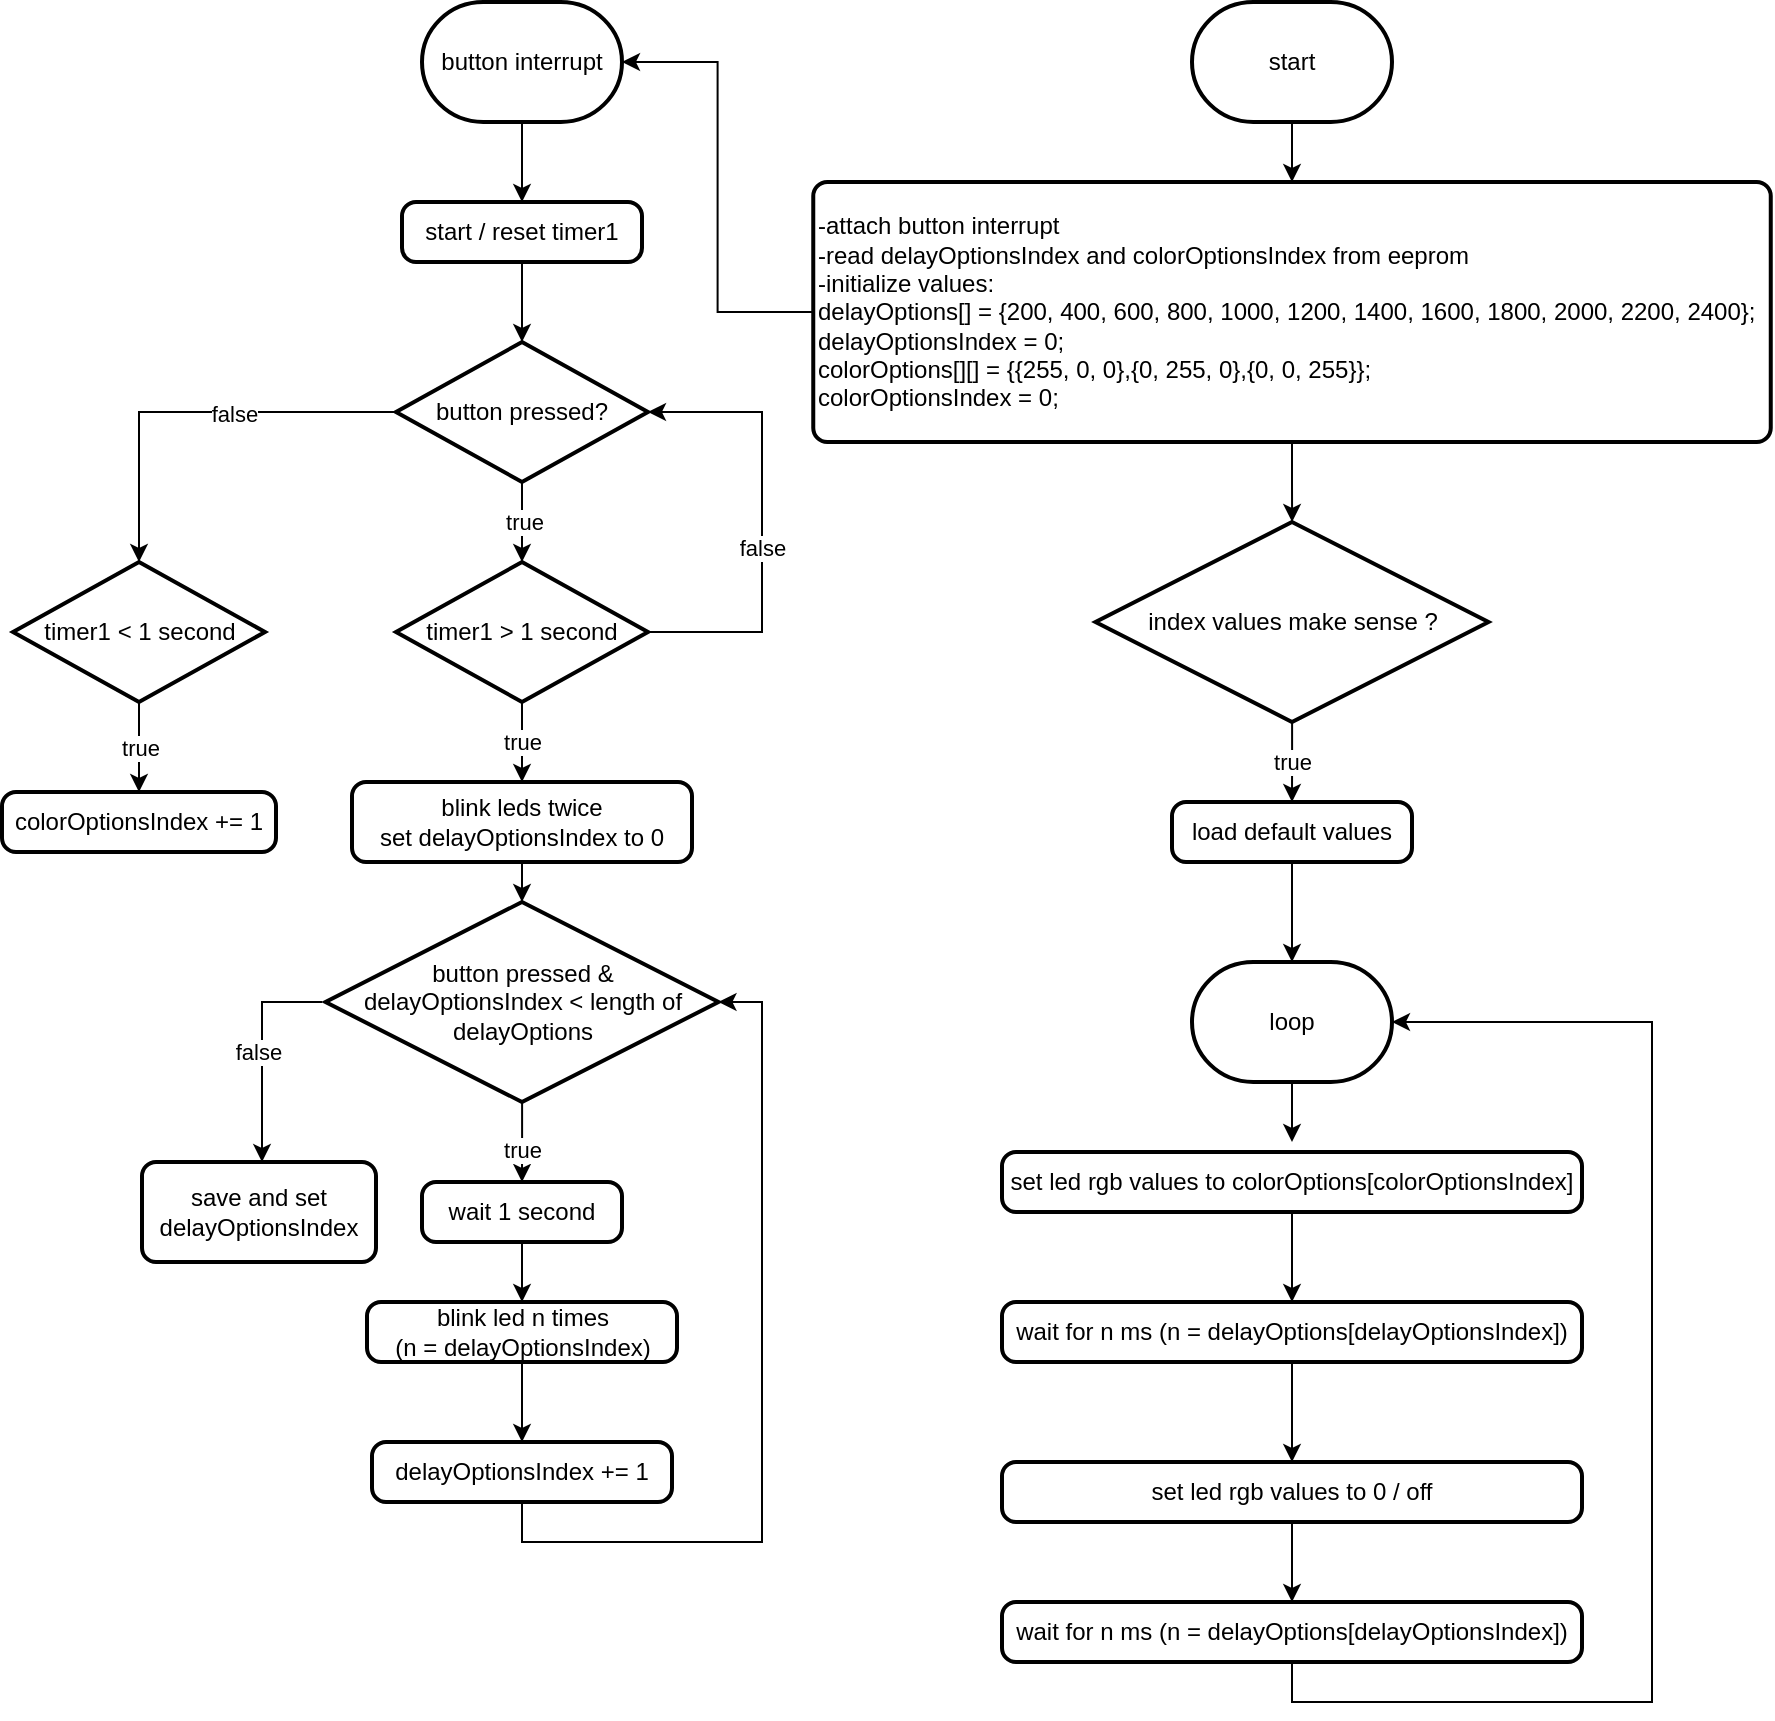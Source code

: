 <mxfile version="20.4.0" type="device"><diagram id="xVljhrKZe0vPY0tgn8xb" name="Seite-1"><mxGraphModel dx="377" dy="1134" grid="1" gridSize="10" guides="1" tooltips="1" connect="1" arrows="1" fold="1" page="1" pageScale="1" pageWidth="827" pageHeight="1169" math="0" shadow="0"><root><mxCell id="0"/><mxCell id="1" parent="0"/><mxCell id="otKKdgZ4SUhcyW-nIdsX-1" style="edgeStyle=orthogonalEdgeStyle;rounded=0;orthogonalLoop=1;jettySize=auto;html=1;entryX=0.5;entryY=0;entryDx=0;entryDy=0;" edge="1" parent="1" source="otKKdgZ4SUhcyW-nIdsX-2" target="otKKdgZ4SUhcyW-nIdsX-10"><mxGeometry relative="1" as="geometry"/></mxCell><mxCell id="otKKdgZ4SUhcyW-nIdsX-2" value="button interrupt" style="strokeWidth=2;html=1;shape=mxgraph.flowchart.terminator;whiteSpace=wrap;" vertex="1" parent="1"><mxGeometry x="2275" y="90" width="100" height="60" as="geometry"/></mxCell><mxCell id="otKKdgZ4SUhcyW-nIdsX-3" style="edgeStyle=orthogonalEdgeStyle;rounded=0;orthogonalLoop=1;jettySize=auto;html=1;entryX=0.5;entryY=0;entryDx=0;entryDy=0;entryPerimeter=0;" edge="1" parent="1" source="otKKdgZ4SUhcyW-nIdsX-6" target="otKKdgZ4SUhcyW-nIdsX-12"><mxGeometry relative="1" as="geometry"><Array as="points"><mxPoint x="2134" y="295"/></Array></mxGeometry></mxCell><mxCell id="otKKdgZ4SUhcyW-nIdsX-4" value="false" style="edgeLabel;html=1;align=center;verticalAlign=middle;resizable=0;points=[];" vertex="1" connectable="0" parent="otKKdgZ4SUhcyW-nIdsX-3"><mxGeometry x="-0.206" y="1" relative="1" as="geometry"><mxPoint as="offset"/></mxGeometry></mxCell><mxCell id="otKKdgZ4SUhcyW-nIdsX-5" value="true" style="edgeStyle=orthogonalEdgeStyle;rounded=0;orthogonalLoop=1;jettySize=auto;html=1;entryX=0.5;entryY=0;entryDx=0;entryDy=0;" edge="1" parent="1" source="otKKdgZ4SUhcyW-nIdsX-6"><mxGeometry relative="1" as="geometry"><mxPoint x="2325" y="370" as="targetPoint"/></mxGeometry></mxCell><mxCell id="otKKdgZ4SUhcyW-nIdsX-6" value="button pressed?" style="strokeWidth=2;html=1;shape=mxgraph.flowchart.decision;whiteSpace=wrap;" vertex="1" parent="1"><mxGeometry x="2262" y="260" width="126" height="70" as="geometry"/></mxCell><mxCell id="otKKdgZ4SUhcyW-nIdsX-7" style="edgeStyle=orthogonalEdgeStyle;rounded=0;orthogonalLoop=1;jettySize=auto;html=1;" edge="1" parent="1" source="otKKdgZ4SUhcyW-nIdsX-8" target="otKKdgZ4SUhcyW-nIdsX-20"><mxGeometry relative="1" as="geometry"/></mxCell><mxCell id="otKKdgZ4SUhcyW-nIdsX-8" value="blink leds twice&lt;br&gt;set delayOptionsIndex to 0" style="rounded=1;whiteSpace=wrap;html=1;absoluteArcSize=1;arcSize=14;strokeWidth=2;" vertex="1" parent="1"><mxGeometry x="2240" y="480" width="170" height="40" as="geometry"/></mxCell><mxCell id="otKKdgZ4SUhcyW-nIdsX-9" style="edgeStyle=orthogonalEdgeStyle;rounded=0;orthogonalLoop=1;jettySize=auto;html=1;entryX=0.5;entryY=0;entryDx=0;entryDy=0;entryPerimeter=0;" edge="1" parent="1" source="otKKdgZ4SUhcyW-nIdsX-10" target="otKKdgZ4SUhcyW-nIdsX-6"><mxGeometry relative="1" as="geometry"/></mxCell><mxCell id="otKKdgZ4SUhcyW-nIdsX-10" value="start / reset timer1" style="rounded=1;whiteSpace=wrap;html=1;absoluteArcSize=1;arcSize=14;strokeWidth=2;" vertex="1" parent="1"><mxGeometry x="2265" y="190" width="120" height="30" as="geometry"/></mxCell><mxCell id="otKKdgZ4SUhcyW-nIdsX-11" value="true" style="edgeStyle=orthogonalEdgeStyle;rounded=0;orthogonalLoop=1;jettySize=auto;html=1;" edge="1" parent="1" source="otKKdgZ4SUhcyW-nIdsX-12" target="otKKdgZ4SUhcyW-nIdsX-28"><mxGeometry relative="1" as="geometry"/></mxCell><mxCell id="otKKdgZ4SUhcyW-nIdsX-12" value="timer1 &amp;lt; 1 second" style="strokeWidth=2;html=1;shape=mxgraph.flowchart.decision;whiteSpace=wrap;" vertex="1" parent="1"><mxGeometry x="2070.5" y="370" width="126" height="70" as="geometry"/></mxCell><mxCell id="otKKdgZ4SUhcyW-nIdsX-13" value="true" style="edgeStyle=orthogonalEdgeStyle;rounded=0;orthogonalLoop=1;jettySize=auto;html=1;entryX=0.5;entryY=0;entryDx=0;entryDy=0;" edge="1" parent="1" source="otKKdgZ4SUhcyW-nIdsX-16" target="otKKdgZ4SUhcyW-nIdsX-8"><mxGeometry relative="1" as="geometry"/></mxCell><mxCell id="otKKdgZ4SUhcyW-nIdsX-14" style="edgeStyle=orthogonalEdgeStyle;rounded=0;orthogonalLoop=1;jettySize=auto;html=1;entryX=1;entryY=0.5;entryDx=0;entryDy=0;entryPerimeter=0;" edge="1" parent="1" source="otKKdgZ4SUhcyW-nIdsX-16" target="otKKdgZ4SUhcyW-nIdsX-6"><mxGeometry relative="1" as="geometry"><Array as="points"><mxPoint x="2445" y="405"/><mxPoint x="2445" y="295"/></Array></mxGeometry></mxCell><mxCell id="otKKdgZ4SUhcyW-nIdsX-15" value="false" style="edgeLabel;html=1;align=center;verticalAlign=middle;resizable=0;points=[];" vertex="1" connectable="0" parent="otKKdgZ4SUhcyW-nIdsX-14"><mxGeometry x="-0.116" relative="1" as="geometry"><mxPoint as="offset"/></mxGeometry></mxCell><mxCell id="otKKdgZ4SUhcyW-nIdsX-16" value="timer1 &amp;gt; 1 second" style="strokeWidth=2;html=1;shape=mxgraph.flowchart.decision;whiteSpace=wrap;" vertex="1" parent="1"><mxGeometry x="2262" y="370" width="126" height="70" as="geometry"/></mxCell><mxCell id="otKKdgZ4SUhcyW-nIdsX-17" value="true" style="edgeStyle=orthogonalEdgeStyle;rounded=0;orthogonalLoop=1;jettySize=auto;html=1;" edge="1" parent="1" source="otKKdgZ4SUhcyW-nIdsX-20" target="otKKdgZ4SUhcyW-nIdsX-22"><mxGeometry x="0.2" relative="1" as="geometry"><mxPoint as="offset"/></mxGeometry></mxCell><mxCell id="otKKdgZ4SUhcyW-nIdsX-18" style="edgeStyle=orthogonalEdgeStyle;rounded=0;orthogonalLoop=1;jettySize=auto;html=1;" edge="1" parent="1" target="otKKdgZ4SUhcyW-nIdsX-27"><mxGeometry relative="1" as="geometry"><mxPoint x="2225" y="590" as="sourcePoint"/><Array as="points"><mxPoint x="2195" y="590"/></Array></mxGeometry></mxCell><mxCell id="otKKdgZ4SUhcyW-nIdsX-19" value="false" style="edgeLabel;html=1;align=center;verticalAlign=middle;resizable=0;points=[];" vertex="1" connectable="0" parent="otKKdgZ4SUhcyW-nIdsX-18"><mxGeometry x="0.004" y="-2" relative="1" as="geometry"><mxPoint as="offset"/></mxGeometry></mxCell><mxCell id="otKKdgZ4SUhcyW-nIdsX-20" value="button pressed &amp;amp; &lt;br&gt;delayOptionsIndex &amp;lt; length of delayOptions" style="strokeWidth=2;html=1;shape=mxgraph.flowchart.decision;whiteSpace=wrap;" vertex="1" parent="1"><mxGeometry x="2226.75" y="540" width="196.5" height="100" as="geometry"/></mxCell><mxCell id="otKKdgZ4SUhcyW-nIdsX-21" style="edgeStyle=orthogonalEdgeStyle;rounded=0;orthogonalLoop=1;jettySize=auto;html=1;" edge="1" parent="1" source="otKKdgZ4SUhcyW-nIdsX-22" target="otKKdgZ4SUhcyW-nIdsX-24"><mxGeometry relative="1" as="geometry"/></mxCell><mxCell id="otKKdgZ4SUhcyW-nIdsX-22" value="wait 1 second" style="rounded=1;whiteSpace=wrap;html=1;absoluteArcSize=1;arcSize=14;strokeWidth=2;" vertex="1" parent="1"><mxGeometry x="2275" y="680" width="100" height="30" as="geometry"/></mxCell><mxCell id="otKKdgZ4SUhcyW-nIdsX-23" style="edgeStyle=orthogonalEdgeStyle;rounded=0;orthogonalLoop=1;jettySize=auto;html=1;" edge="1" parent="1" source="otKKdgZ4SUhcyW-nIdsX-24" target="otKKdgZ4SUhcyW-nIdsX-26"><mxGeometry relative="1" as="geometry"/></mxCell><mxCell id="otKKdgZ4SUhcyW-nIdsX-24" value="blink led n times&lt;br&gt;(n = delayOptionsIndex)" style="rounded=1;whiteSpace=wrap;html=1;absoluteArcSize=1;arcSize=14;strokeWidth=2;" vertex="1" parent="1"><mxGeometry x="2247.5" y="740" width="155" height="30" as="geometry"/></mxCell><mxCell id="otKKdgZ4SUhcyW-nIdsX-25" style="edgeStyle=orthogonalEdgeStyle;rounded=0;orthogonalLoop=1;jettySize=auto;html=1;entryX=1;entryY=0.5;entryDx=0;entryDy=0;entryPerimeter=0;" edge="1" parent="1" source="otKKdgZ4SUhcyW-nIdsX-26" target="otKKdgZ4SUhcyW-nIdsX-20"><mxGeometry relative="1" as="geometry"><Array as="points"><mxPoint x="2325" y="860"/><mxPoint x="2445" y="860"/><mxPoint x="2445" y="590"/></Array></mxGeometry></mxCell><mxCell id="otKKdgZ4SUhcyW-nIdsX-26" value="delayOptionsIndex += 1" style="rounded=1;whiteSpace=wrap;html=1;absoluteArcSize=1;arcSize=14;strokeWidth=2;" vertex="1" parent="1"><mxGeometry x="2250" y="810" width="150" height="30" as="geometry"/></mxCell><mxCell id="otKKdgZ4SUhcyW-nIdsX-27" value="save and set delayOptionsIndex" style="rounded=1;whiteSpace=wrap;html=1;absoluteArcSize=1;arcSize=14;strokeWidth=2;" vertex="1" parent="1"><mxGeometry x="2135" y="670" width="117" height="50" as="geometry"/></mxCell><mxCell id="otKKdgZ4SUhcyW-nIdsX-28" value="colorOptionsIndex += 1" style="rounded=1;whiteSpace=wrap;html=1;absoluteArcSize=1;arcSize=14;strokeWidth=2;" vertex="1" parent="1"><mxGeometry x="2065" y="485" width="137" height="30" as="geometry"/></mxCell><mxCell id="otKKdgZ4SUhcyW-nIdsX-29" style="edgeStyle=orthogonalEdgeStyle;rounded=0;orthogonalLoop=1;jettySize=auto;html=1;" edge="1" parent="1" source="otKKdgZ4SUhcyW-nIdsX-30" target="otKKdgZ4SUhcyW-nIdsX-33"><mxGeometry relative="1" as="geometry"/></mxCell><mxCell id="otKKdgZ4SUhcyW-nIdsX-30" value="start" style="strokeWidth=2;html=1;shape=mxgraph.flowchart.terminator;whiteSpace=wrap;" vertex="1" parent="1"><mxGeometry x="2660" y="90" width="100" height="60" as="geometry"/></mxCell><mxCell id="otKKdgZ4SUhcyW-nIdsX-31" style="edgeStyle=orthogonalEdgeStyle;rounded=0;orthogonalLoop=1;jettySize=auto;html=1;" edge="1" parent="1" source="otKKdgZ4SUhcyW-nIdsX-33" target="otKKdgZ4SUhcyW-nIdsX-35"><mxGeometry relative="1" as="geometry"/></mxCell><mxCell id="otKKdgZ4SUhcyW-nIdsX-32" style="edgeStyle=orthogonalEdgeStyle;rounded=0;orthogonalLoop=1;jettySize=auto;html=1;entryX=1;entryY=0.5;entryDx=0;entryDy=0;entryPerimeter=0;" edge="1" parent="1" source="otKKdgZ4SUhcyW-nIdsX-33" target="otKKdgZ4SUhcyW-nIdsX-2"><mxGeometry relative="1" as="geometry"/></mxCell><mxCell id="otKKdgZ4SUhcyW-nIdsX-33" value="-attach button interrupt&lt;br&gt;-read delayOptionsIndex and colorOptionsIndex&amp;nbsp;from eeprom&lt;br&gt;-initialize values:&lt;br&gt;&lt;div&gt;delayOptions[] = {200, 400, 600, 800, 1000, 1200, 1400, 1600, 1800, 2000, 2200, 2400};&lt;/div&gt;&lt;div&gt;delayOptionsIndex = 0;&lt;/div&gt;&lt;div&gt;colorOptions[][] = {{255, 0, 0},{0, 255, 0},{0, 0, 255}};&lt;/div&gt;&lt;div&gt;colorOptionsIndex = 0;&lt;/div&gt;" style="rounded=1;whiteSpace=wrap;html=1;absoluteArcSize=1;arcSize=14;strokeWidth=2;align=left;" vertex="1" parent="1"><mxGeometry x="2470.63" y="180" width="478.75" height="130" as="geometry"/></mxCell><mxCell id="otKKdgZ4SUhcyW-nIdsX-34" value="true" style="edgeStyle=orthogonalEdgeStyle;rounded=0;orthogonalLoop=1;jettySize=auto;html=1;entryX=0.5;entryY=0;entryDx=0;entryDy=0;" edge="1" parent="1" source="otKKdgZ4SUhcyW-nIdsX-35" target="otKKdgZ4SUhcyW-nIdsX-37"><mxGeometry relative="1" as="geometry"/></mxCell><mxCell id="otKKdgZ4SUhcyW-nIdsX-35" value="index values make sense ?" style="strokeWidth=2;html=1;shape=mxgraph.flowchart.decision;whiteSpace=wrap;" vertex="1" parent="1"><mxGeometry x="2611.75" y="350" width="196.5" height="100" as="geometry"/></mxCell><mxCell id="otKKdgZ4SUhcyW-nIdsX-36" style="edgeStyle=orthogonalEdgeStyle;rounded=0;orthogonalLoop=1;jettySize=auto;html=1;entryX=0.5;entryY=0;entryDx=0;entryDy=0;entryPerimeter=0;" edge="1" parent="1" source="otKKdgZ4SUhcyW-nIdsX-37" target="otKKdgZ4SUhcyW-nIdsX-39"><mxGeometry relative="1" as="geometry"/></mxCell><mxCell id="otKKdgZ4SUhcyW-nIdsX-37" value="load default values" style="rounded=1;whiteSpace=wrap;html=1;absoluteArcSize=1;arcSize=14;strokeWidth=2;" vertex="1" parent="1"><mxGeometry x="2650" y="490" width="120" height="30" as="geometry"/></mxCell><mxCell id="otKKdgZ4SUhcyW-nIdsX-38" style="edgeStyle=orthogonalEdgeStyle;rounded=0;orthogonalLoop=1;jettySize=auto;html=1;" edge="1" parent="1" source="otKKdgZ4SUhcyW-nIdsX-39"><mxGeometry relative="1" as="geometry"><mxPoint x="2710" y="660" as="targetPoint"/></mxGeometry></mxCell><mxCell id="otKKdgZ4SUhcyW-nIdsX-39" value="loop" style="strokeWidth=2;html=1;shape=mxgraph.flowchart.terminator;whiteSpace=wrap;" vertex="1" parent="1"><mxGeometry x="2660" y="570" width="100" height="60" as="geometry"/></mxCell><mxCell id="otKKdgZ4SUhcyW-nIdsX-40" style="edgeStyle=orthogonalEdgeStyle;rounded=0;orthogonalLoop=1;jettySize=auto;html=1;entryX=0.5;entryY=0;entryDx=0;entryDy=0;" edge="1" parent="1" source="otKKdgZ4SUhcyW-nIdsX-41" target="otKKdgZ4SUhcyW-nIdsX-47"><mxGeometry relative="1" as="geometry"/></mxCell><mxCell id="otKKdgZ4SUhcyW-nIdsX-41" value="wait for n ms (n = delayOptions[delayOptionsIndex])" style="rounded=1;whiteSpace=wrap;html=1;absoluteArcSize=1;arcSize=14;strokeWidth=2;" vertex="1" parent="1"><mxGeometry x="2565" y="740" width="290" height="30" as="geometry"/></mxCell><mxCell id="otKKdgZ4SUhcyW-nIdsX-42" style="edgeStyle=orthogonalEdgeStyle;rounded=0;orthogonalLoop=1;jettySize=auto;html=1;entryX=1;entryY=0.5;entryDx=0;entryDy=0;entryPerimeter=0;" edge="1" parent="1" source="otKKdgZ4SUhcyW-nIdsX-43" target="otKKdgZ4SUhcyW-nIdsX-39"><mxGeometry relative="1" as="geometry"><Array as="points"><mxPoint x="2710" y="940"/><mxPoint x="2890" y="940"/><mxPoint x="2890" y="600"/></Array></mxGeometry></mxCell><mxCell id="otKKdgZ4SUhcyW-nIdsX-43" value="wait for n ms (n = delayOptions[delayOptionsIndex])" style="rounded=1;whiteSpace=wrap;html=1;absoluteArcSize=1;arcSize=14;strokeWidth=2;" vertex="1" parent="1"><mxGeometry x="2565" y="890" width="290" height="30" as="geometry"/></mxCell><mxCell id="otKKdgZ4SUhcyW-nIdsX-44" style="edgeStyle=orthogonalEdgeStyle;rounded=0;orthogonalLoop=1;jettySize=auto;html=1;entryX=0.5;entryY=0;entryDx=0;entryDy=0;" edge="1" parent="1" source="otKKdgZ4SUhcyW-nIdsX-45" target="otKKdgZ4SUhcyW-nIdsX-41"><mxGeometry relative="1" as="geometry"/></mxCell><mxCell id="otKKdgZ4SUhcyW-nIdsX-45" value="set led rgb values to colorOptions[colorOptionsIndex]" style="rounded=1;whiteSpace=wrap;html=1;absoluteArcSize=1;arcSize=14;strokeWidth=2;" vertex="1" parent="1"><mxGeometry x="2565" y="665" width="290" height="30" as="geometry"/></mxCell><mxCell id="otKKdgZ4SUhcyW-nIdsX-46" style="edgeStyle=orthogonalEdgeStyle;rounded=0;orthogonalLoop=1;jettySize=auto;html=1;" edge="1" parent="1" source="otKKdgZ4SUhcyW-nIdsX-47" target="otKKdgZ4SUhcyW-nIdsX-43"><mxGeometry relative="1" as="geometry"/></mxCell><mxCell id="otKKdgZ4SUhcyW-nIdsX-47" value="set led rgb values to 0 / off" style="rounded=1;whiteSpace=wrap;html=1;absoluteArcSize=1;arcSize=14;strokeWidth=2;" vertex="1" parent="1"><mxGeometry x="2565" y="820" width="290" height="30" as="geometry"/></mxCell></root></mxGraphModel></diagram></mxfile>